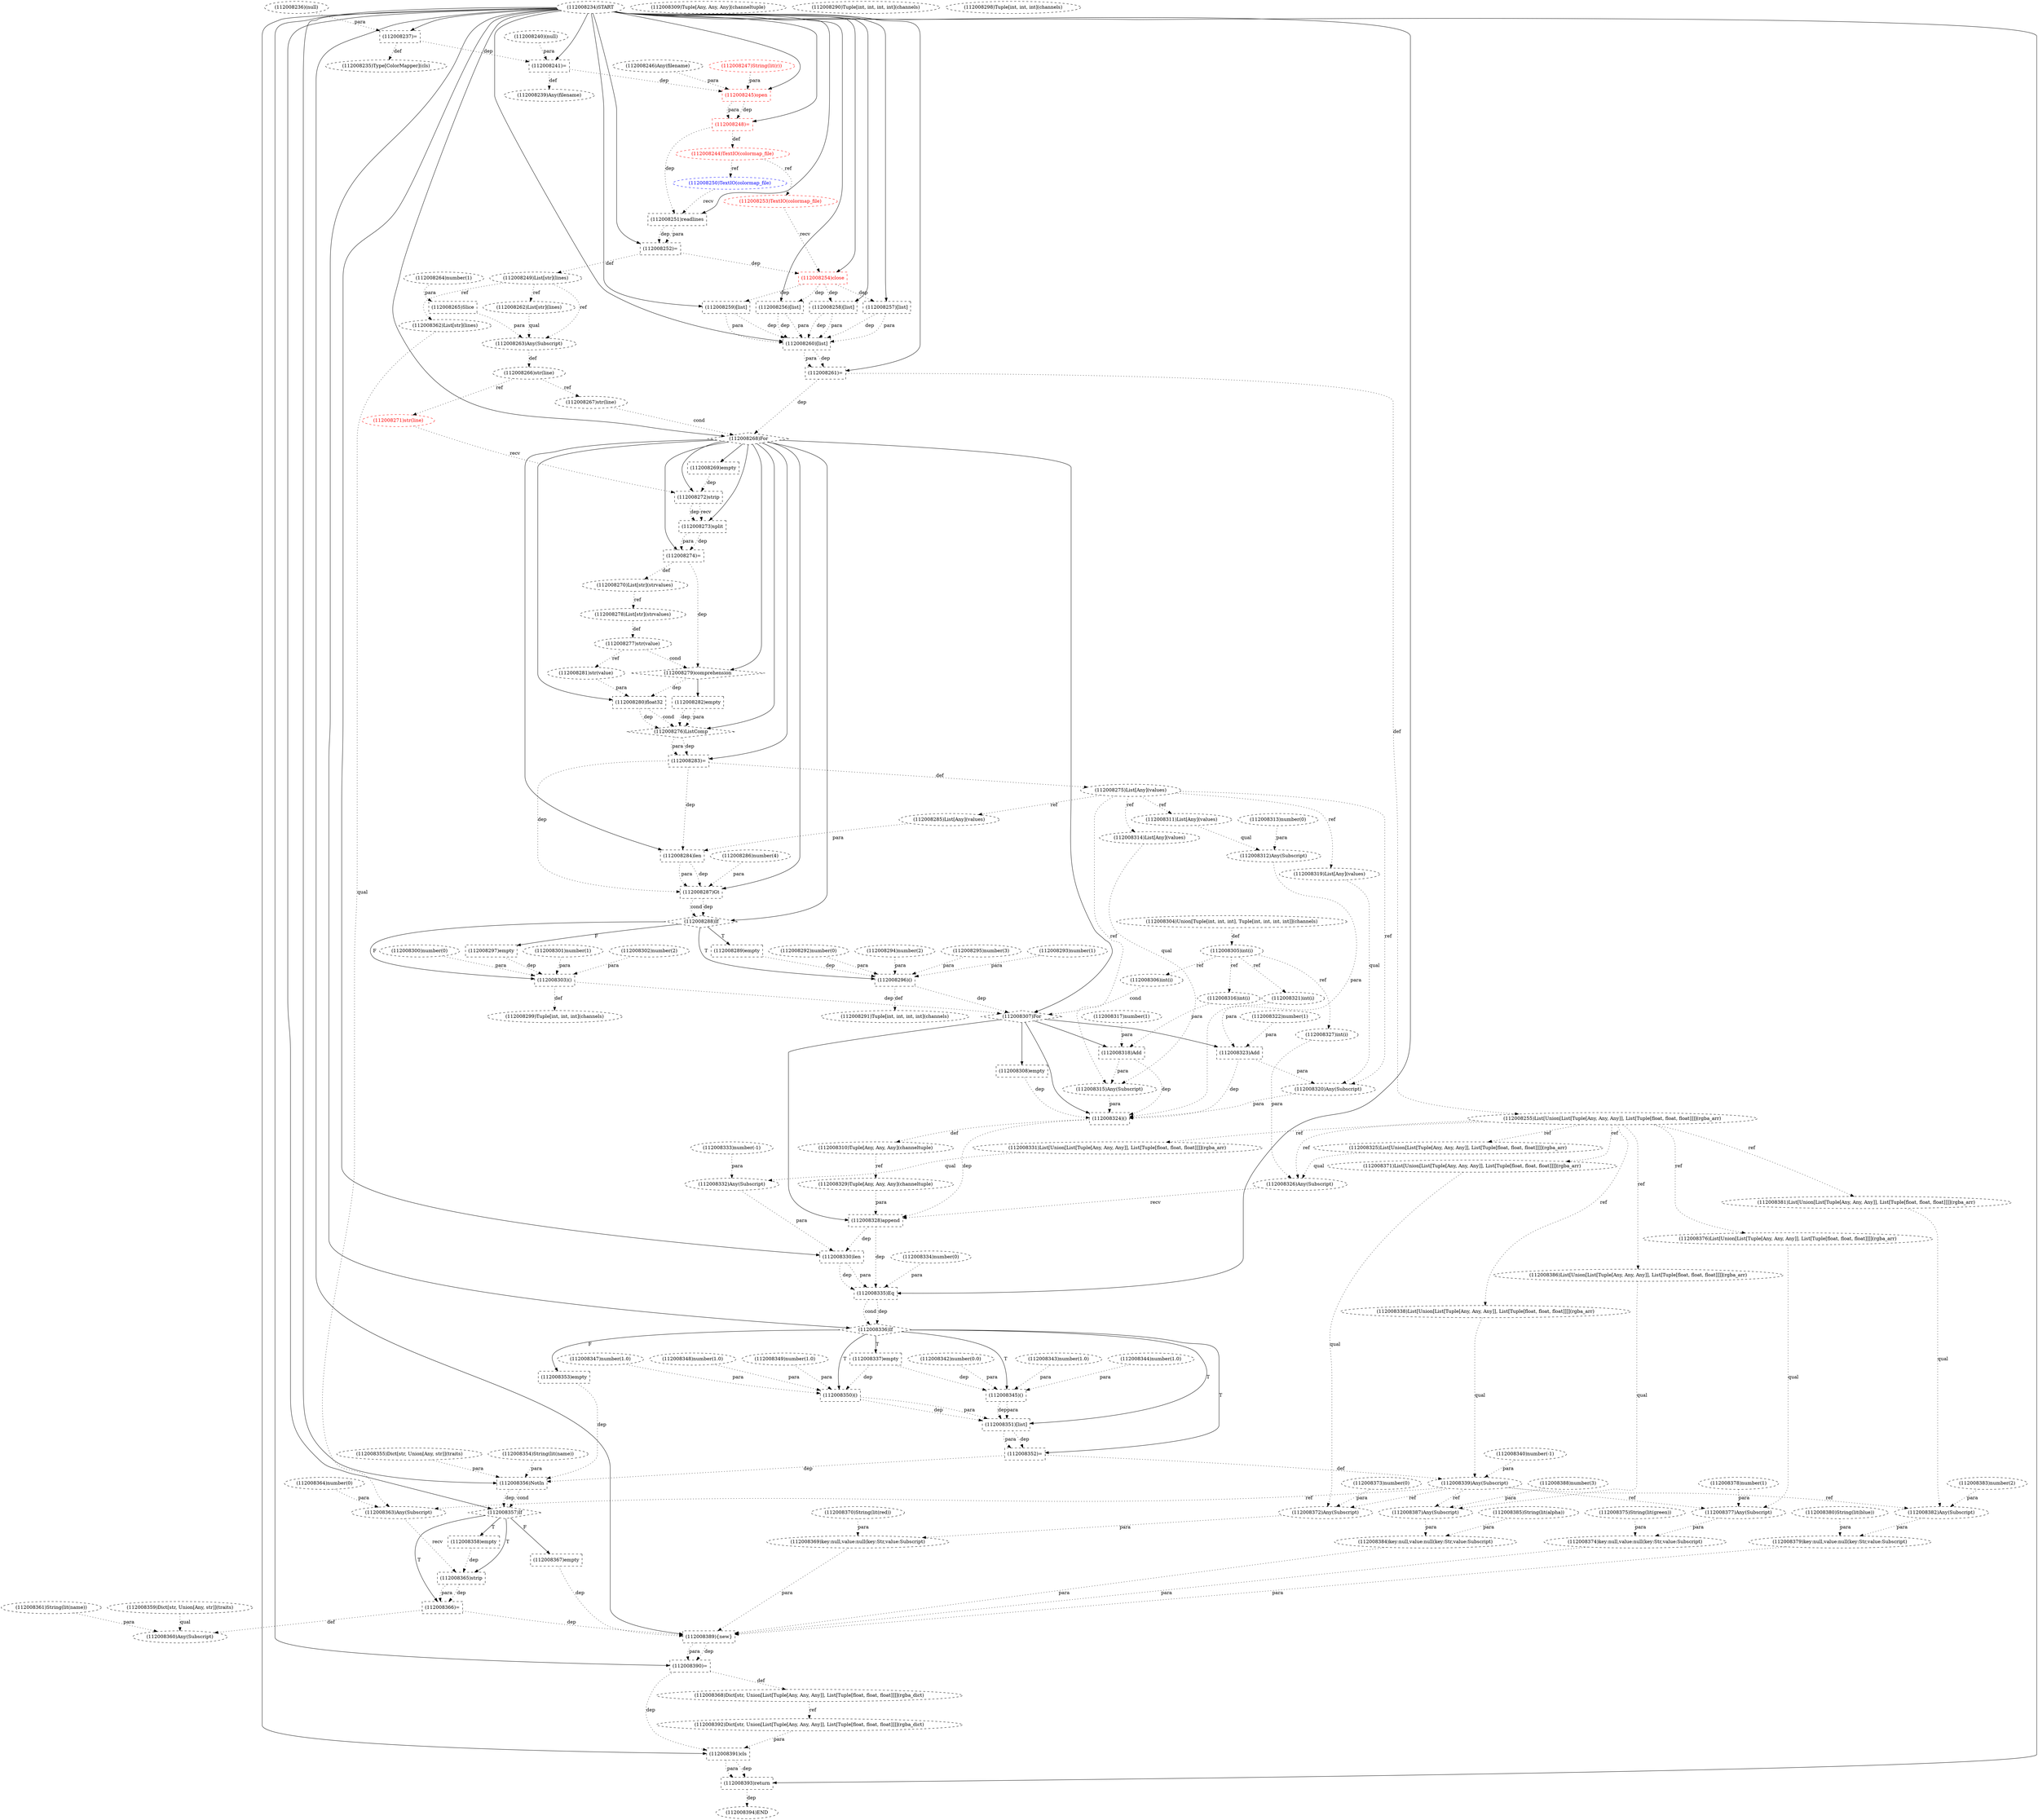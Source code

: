 digraph G {
1 [label="(112008320)Any(Subscript)" shape=ellipse style=dashed]
2 [label="(112008372)Any(Subscript)" shape=ellipse style=dashed]
3 [label="(112008258)[list]" shape=box style=dashed]
4 [label="(112008328)append" shape=box style=dashed]
5 [label="(112008262)List[str](lines)" shape=ellipse style=dashed]
6 [label="(112008263)Any(Subscript)" shape=ellipse style=dashed]
7 [label="(112008240)(null)" shape=ellipse style=dashed]
8 [label="(112008325)List[Union[List[Tuple[Any, Any, Any]], List[Tuple[float, float, float]]]](rgba_arr)" shape=ellipse style=dashed]
9 [label="(112008365)strip" shape=box style=dashed]
10 [label="(112008353)empty" shape=box style=dashed]
11 [label="(112008364)number(0)" shape=ellipse style=dashed]
12 [label="(112008323)Add" shape=box style=dashed]
13 [label="(112008376)List[Union[List[Tuple[Any, Any, Any]], List[Tuple[float, float, float]]]](rgba_arr)" shape=ellipse style=dashed]
14 [label="(112008283)=" shape=box style=dashed]
15 [label="(112008295)number(3)" shape=ellipse style=dashed]
16 [label="(112008349)number(1.0)" shape=ellipse style=dashed]
17 [label="(112008326)Any(Subscript)" shape=ellipse style=dashed]
18 [label="(112008281)str(value)" shape=ellipse style=dashed]
19 [label="(112008378)number(1)" shape=ellipse style=dashed]
20 [label="(112008392)Dict[str, Union[List[Tuple[Any, Any, Any]], List[Tuple[float, float, float]]]](rgba_dict)" shape=ellipse style=dashed]
21 [label="(112008245)open" shape=box style=dashed color=red fontcolor=red]
22 [label="(112008391)cls" shape=box style=dashed]
23 [label="(112008337)empty" shape=box style=dashed]
24 [label="(112008310)Tuple[Any, Any, Any](channeltuple)" shape=ellipse style=dashed]
25 [label="(112008250)TextIO(colormap_file)" shape=ellipse style=dashed color=blue fontcolor=blue]
26 [label="(112008288)If" shape=diamond style=dashed]
27 [label="(112008255)List[Union[List[Tuple[Any, Any, Any]], List[Tuple[float, float, float]]]](rgba_arr)" shape=ellipse style=dashed]
28 [label="(112008286)number(4)" shape=ellipse style=dashed]
29 [label="(112008293)number(1)" shape=ellipse style=dashed]
30 [label="(112008311)List[Any](values)" shape=ellipse style=dashed]
31 [label="(112008261)=" shape=box style=dashed]
32 [label="(112008268)For" shape=diamond style=dashed]
33 [label="(112008292)number(0)" shape=ellipse style=dashed]
34 [label="(112008300)number(0)" shape=ellipse style=dashed]
35 [label="(112008244)TextIO(colormap_file)" shape=ellipse style=dashed color=red fontcolor=red]
36 [label="(112008317)number(1)" shape=ellipse style=dashed]
37 [label="(112008297)empty" shape=box style=dashed]
38 [label="(112008369)key:null,value:null(key:Str,value:Subscript)" shape=ellipse style=dashed]
39 [label="(112008382)Any(Subscript)" shape=ellipse style=dashed]
40 [label="(112008287)Gt" shape=box style=dashed]
41 [label="(112008334)number(0)" shape=ellipse style=dashed]
42 [label="(112008359)Dict[str, Union[Any, str]](traits)" shape=ellipse style=dashed]
43 [label="(112008313)number(0)" shape=ellipse style=dashed]
44 [label="(112008306)int(i)" shape=ellipse style=dashed]
45 [label="(112008358)empty" shape=box style=dashed]
46 [label="(112008251)readlines" shape=box style=dashed]
47 [label="(112008270)List[str](strvalues)" shape=ellipse style=dashed]
48 [label="(112008248)=" shape=box style=dashed color=red fontcolor=red]
49 [label="(112008237)=" shape=box style=dashed]
50 [label="(112008309)Tuple[Any, Any, Any](channeltuple)" shape=ellipse style=dashed]
51 [label="(112008267)str(line)" shape=ellipse style=dashed]
52 [label="(112008348)number(1.0)" shape=ellipse style=dashed]
53 [label="(112008355)Dict[str, Union[Any, str]](traits)" shape=ellipse style=dashed]
54 [label="(112008264)number(1)" shape=ellipse style=dashed]
55 [label="(112008272)strip" shape=box style=dashed]
56 [label="(112008342)number(0.0)" shape=ellipse style=dashed]
57 [label="(112008357)If" shape=diamond style=dashed]
58 [label="(112008284)len" shape=box style=dashed]
59 [label="(112008316)int(i)" shape=ellipse style=dashed]
60 [label="(112008345)()" shape=box style=dashed]
61 [label="(112008269)empty" shape=box style=dashed]
62 [label="(112008329)Tuple[Any, Any, Any](channeltuple)" shape=ellipse style=dashed]
63 [label="(112008330)len" shape=box style=dashed]
64 [label="(112008394)END" style=dashed]
65 [label="(112008301)number(1)" shape=ellipse style=dashed]
66 [label="(112008302)number(2)" shape=ellipse style=dashed]
67 [label="(112008246)Any(filename)" shape=ellipse style=dashed]
68 [label="(112008274)=" shape=box style=dashed]
69 [label="(112008343)number(1.0)" shape=ellipse style=dashed]
70 [label="(112008285)List[Any](values)" shape=ellipse style=dashed]
71 [label="(112008336)If" shape=diamond style=dashed]
72 [label="(112008371)List[Union[List[Tuple[Any, Any, Any]], List[Tuple[float, float, float]]]](rgba_arr)" shape=ellipse style=dashed]
73 [label="(112008290)Tuple[int, int, int, int](channels)" shape=ellipse style=dashed]
74 [label="(112008280)float32" shape=box style=dashed]
75 [label="(112008319)List[Any](values)" shape=ellipse style=dashed]
76 [label="(112008386)List[Union[List[Tuple[Any, Any, Any]], List[Tuple[float, float, float]]]](rgba_arr)" shape=ellipse style=dashed]
77 [label="(112008235)Type[ColorMapper](cls)" shape=ellipse style=dashed]
78 [label="(112008299)Tuple[int, int, int](channels)" shape=ellipse style=dashed]
79 [label="(112008318)Add" shape=box style=dashed]
80 [label="(112008321)int(i)" shape=ellipse style=dashed]
81 [label="(112008360)Any(Subscript)" shape=ellipse style=dashed]
82 [label="(112008322)number(1)" shape=ellipse style=dashed]
83 [label="(112008296)()" shape=box style=dashed]
84 [label="(112008354)String(lit(name))" shape=ellipse style=dashed]
85 [label="(112008368)Dict[str, Union[List[Tuple[Any, Any, Any]], List[Tuple[float, float, float]]]](rgba_dict)" shape=ellipse style=dashed]
86 [label="(112008344)number(1.0)" shape=ellipse style=dashed]
87 [label="(112008265)Slice" shape=box style=dashed]
88 [label="(112008385)String(lit(alpha))" shape=ellipse style=dashed]
89 [label="(112008377)Any(Subscript)" shape=ellipse style=dashed]
90 [label="(112008257)[list]" shape=box style=dashed]
91 [label="(112008304)Union[Tuple[int, int, int], Tuple[int, int, int, int]](channels)" shape=ellipse style=dashed]
92 [label="(112008347)number(1.0)" shape=ellipse style=dashed]
93 [label="(112008389){new}" shape=box style=dashed]
94 [label="(112008279)comprehension" shape=diamond style=dashed]
95 [label="(112008350)()" shape=box style=dashed]
96 [label="(112008381)List[Union[List[Tuple[Any, Any, Any]], List[Tuple[float, float, float]]]](rgba_arr)" shape=ellipse style=dashed]
97 [label="(112008367)empty" shape=box style=dashed]
98 [label="(112008260)[list]" shape=box style=dashed]
99 [label="(112008305)int(i)" shape=ellipse style=dashed]
100 [label="(112008266)str(line)" shape=ellipse style=dashed]
101 [label="(112008271)str(line)" shape=ellipse style=dashed color=red fontcolor=red]
102 [label="(112008307)For" shape=diamond style=dashed]
103 [label="(112008277)str(value)" shape=ellipse style=dashed]
104 [label="(112008370)String(lit(red))" shape=ellipse style=dashed]
105 [label="(112008384)key:null,value:null(key:Str,value:Subscript)" shape=ellipse style=dashed]
106 [label="(112008390)=" shape=box style=dashed]
107 [label="(112008380)String(lit(blue))" shape=ellipse style=dashed]
108 [label="(112008249)List[str](lines)" shape=ellipse style=dashed]
109 [label="(112008252)=" shape=box style=dashed]
110 [label="(112008253)TextIO(colormap_file)" shape=ellipse style=dashed color=red fontcolor=red]
111 [label="(112008335)Eq" shape=box style=dashed]
112 [label="(112008294)number(2)" shape=ellipse style=dashed]
113 [label="(112008332)Any(Subscript)" shape=ellipse style=dashed]
114 [label="(112008361)String(lit(name))" shape=ellipse style=dashed]
115 [label="(112008383)number(2)" shape=ellipse style=dashed]
116 [label="(112008340)number(-1)" shape=ellipse style=dashed]
117 [label="(112008366)=" shape=box style=dashed]
118 [label="(112008236)(null)" shape=ellipse style=dashed]
119 [label="(112008393)return" shape=box style=dashed]
120 [label="(112008282)empty" shape=box style=dashed]
121 [label="(112008333)number(-1)" shape=ellipse style=dashed]
122 [label="(112008247)String(lit(r))" shape=ellipse style=dashed color=red fontcolor=red]
123 [label="(112008273)split" shape=box style=dashed]
124 [label="(112008291)Tuple[int, int, int, int](channels)" shape=ellipse style=dashed]
125 [label="(112008339)Any(Subscript)" shape=ellipse style=dashed]
126 [label="(112008315)Any(Subscript)" shape=ellipse style=dashed]
127 [label="(112008254)close" shape=box style=dashed color=red fontcolor=red]
128 [label="(112008352)=" shape=box style=dashed]
129 [label="(112008256)[list]" shape=box style=dashed]
130 [label="(112008362)List[str](lines)" shape=ellipse style=dashed]
131 [label="(112008298)Tuple[int, int, int](channels)" shape=ellipse style=dashed]
132 [label="(112008324)()" shape=box style=dashed]
133 [label="(112008374)key:null,value:null(key:Str,value:Subscript)" shape=ellipse style=dashed]
134 [label="(112008356)NotIn" shape=box style=dashed]
135 [label="(112008375)String(lit(green))" shape=ellipse style=dashed]
136 [label="(112008327)int(i)" shape=ellipse style=dashed]
137 [label="(112008308)empty" shape=box style=dashed]
138 [label="(112008234)START" style=dashed]
139 [label="(112008289)empty" shape=box style=dashed]
140 [label="(112008363)Any(Subscript)" shape=ellipse style=dashed]
141 [label="(112008351)[list]" shape=box style=dashed]
142 [label="(112008338)List[Union[List[Tuple[Any, Any, Any]], List[Tuple[float, float, float]]]](rgba_arr)" shape=ellipse style=dashed]
143 [label="(112008278)List[str](strvalues)" shape=ellipse style=dashed]
144 [label="(112008241)=" shape=box style=dashed]
145 [label="(112008276)ListComp" shape=diamond style=dashed]
146 [label="(112008331)List[Union[List[Tuple[Any, Any, Any]], List[Tuple[float, float, float]]]](rgba_arr)" shape=ellipse style=dashed]
147 [label="(112008312)Any(Subscript)" shape=ellipse style=dashed]
148 [label="(112008379)key:null,value:null(key:Str,value:Subscript)" shape=ellipse style=dashed]
149 [label="(112008387)Any(Subscript)" shape=ellipse style=dashed]
150 [label="(112008314)List[Any](values)" shape=ellipse style=dashed]
151 [label="(112008388)number(3)" shape=ellipse style=dashed]
152 [label="(112008259)[list]" shape=box style=dashed]
153 [label="(112008303)()" shape=box style=dashed]
154 [label="(112008239)Any(filename)" shape=ellipse style=dashed]
155 [label="(112008373)number(0)" shape=ellipse style=dashed]
156 [label="(112008275)List[Any](values)" shape=ellipse style=dashed]
75 -> 1 [label="qual" style=dotted];
12 -> 1 [label="para" style=dotted];
156 -> 1 [label="ref" style=dotted];
72 -> 2 [label="qual" style=dotted];
155 -> 2 [label="para" style=dotted];
125 -> 2 [label="ref" style=dotted];
138 -> 3 [label="" style=solid];
127 -> 3 [label="dep" style=dotted];
102 -> 4 [label="" style=solid];
17 -> 4 [label="recv" style=dotted];
62 -> 4 [label="para" style=dotted];
132 -> 4 [label="dep" style=dotted];
108 -> 5 [label="ref" style=dotted];
5 -> 6 [label="qual" style=dotted];
87 -> 6 [label="para" style=dotted];
108 -> 6 [label="ref" style=dotted];
27 -> 8 [label="ref" style=dotted];
57 -> 9 [label="T"];
140 -> 9 [label="recv" style=dotted];
45 -> 9 [label="dep" style=dotted];
71 -> 10 [label="F"];
102 -> 12 [label="" style=solid];
80 -> 12 [label="para" style=dotted];
82 -> 12 [label="para" style=dotted];
27 -> 13 [label="ref" style=dotted];
32 -> 14 [label="" style=solid];
145 -> 14 [label="dep" style=dotted];
145 -> 14 [label="para" style=dotted];
8 -> 17 [label="qual" style=dotted];
136 -> 17 [label="para" style=dotted];
27 -> 17 [label="ref" style=dotted];
103 -> 18 [label="ref" style=dotted];
85 -> 20 [label="ref" style=dotted];
138 -> 21 [label="" style=solid];
67 -> 21 [label="para" style=dotted];
122 -> 21 [label="para" style=dotted];
144 -> 21 [label="dep" style=dotted];
138 -> 22 [label="" style=solid];
20 -> 22 [label="para" style=dotted];
106 -> 22 [label="dep" style=dotted];
71 -> 23 [label="T"];
132 -> 24 [label="def" style=dotted];
35 -> 25 [label="ref" style=dotted];
32 -> 26 [label="" style=solid];
40 -> 26 [label="dep" style=dotted];
40 -> 26 [label="cond" style=dotted];
31 -> 27 [label="def" style=dotted];
156 -> 30 [label="ref" style=dotted];
138 -> 31 [label="" style=solid];
98 -> 31 [label="dep" style=dotted];
98 -> 31 [label="para" style=dotted];
138 -> 32 [label="" style=solid];
51 -> 32 [label="cond" style=dotted];
31 -> 32 [label="dep" style=dotted];
48 -> 35 [label="def" style=dotted];
26 -> 37 [label="F"];
104 -> 38 [label="para" style=dotted];
2 -> 38 [label="para" style=dotted];
96 -> 39 [label="qual" style=dotted];
115 -> 39 [label="para" style=dotted];
125 -> 39 [label="ref" style=dotted];
32 -> 40 [label="" style=solid];
58 -> 40 [label="dep" style=dotted];
58 -> 40 [label="para" style=dotted];
28 -> 40 [label="para" style=dotted];
14 -> 40 [label="dep" style=dotted];
99 -> 44 [label="ref" style=dotted];
57 -> 45 [label="T"];
138 -> 46 [label="" style=solid];
25 -> 46 [label="recv" style=dotted];
48 -> 46 [label="dep" style=dotted];
68 -> 47 [label="def" style=dotted];
138 -> 48 [label="" style=solid];
21 -> 48 [label="dep" style=dotted];
21 -> 48 [label="para" style=dotted];
138 -> 49 [label="" style=solid];
118 -> 49 [label="para" style=dotted];
100 -> 51 [label="ref" style=dotted];
32 -> 55 [label="" style=solid];
101 -> 55 [label="recv" style=dotted];
61 -> 55 [label="dep" style=dotted];
138 -> 57 [label="" style=solid];
134 -> 57 [label="dep" style=dotted];
134 -> 57 [label="cond" style=dotted];
32 -> 58 [label="" style=solid];
70 -> 58 [label="para" style=dotted];
14 -> 58 [label="dep" style=dotted];
99 -> 59 [label="ref" style=dotted];
71 -> 60 [label="T"];
56 -> 60 [label="para" style=dotted];
69 -> 60 [label="para" style=dotted];
86 -> 60 [label="para" style=dotted];
23 -> 60 [label="dep" style=dotted];
32 -> 61 [label="" style=solid];
24 -> 62 [label="ref" style=dotted];
138 -> 63 [label="" style=solid];
113 -> 63 [label="para" style=dotted];
4 -> 63 [label="dep" style=dotted];
119 -> 64 [label="dep" style=dotted];
32 -> 68 [label="" style=solid];
123 -> 68 [label="dep" style=dotted];
123 -> 68 [label="para" style=dotted];
156 -> 70 [label="ref" style=dotted];
138 -> 71 [label="" style=solid];
111 -> 71 [label="dep" style=dotted];
111 -> 71 [label="cond" style=dotted];
27 -> 72 [label="ref" style=dotted];
32 -> 74 [label="" style=solid];
18 -> 74 [label="para" style=dotted];
94 -> 74 [label="dep" style=dotted];
156 -> 75 [label="ref" style=dotted];
27 -> 76 [label="ref" style=dotted];
49 -> 77 [label="def" style=dotted];
153 -> 78 [label="def" style=dotted];
102 -> 79 [label="" style=solid];
59 -> 79 [label="para" style=dotted];
36 -> 79 [label="para" style=dotted];
99 -> 80 [label="ref" style=dotted];
42 -> 81 [label="qual" style=dotted];
114 -> 81 [label="para" style=dotted];
117 -> 81 [label="def" style=dotted];
26 -> 83 [label="T"];
33 -> 83 [label="para" style=dotted];
29 -> 83 [label="para" style=dotted];
112 -> 83 [label="para" style=dotted];
15 -> 83 [label="para" style=dotted];
139 -> 83 [label="dep" style=dotted];
106 -> 85 [label="def" style=dotted];
54 -> 87 [label="para" style=dotted];
13 -> 89 [label="qual" style=dotted];
19 -> 89 [label="para" style=dotted];
125 -> 89 [label="ref" style=dotted];
138 -> 90 [label="" style=solid];
127 -> 90 [label="dep" style=dotted];
138 -> 93 [label="" style=solid];
38 -> 93 [label="para" style=dotted];
133 -> 93 [label="para" style=dotted];
148 -> 93 [label="para" style=dotted];
105 -> 93 [label="para" style=dotted];
117 -> 93 [label="dep" style=dotted];
97 -> 93 [label="dep" style=dotted];
32 -> 94 [label="" style=solid];
103 -> 94 [label="cond" style=dotted];
68 -> 94 [label="dep" style=dotted];
71 -> 95 [label="T"];
92 -> 95 [label="para" style=dotted];
52 -> 95 [label="para" style=dotted];
16 -> 95 [label="para" style=dotted];
23 -> 95 [label="dep" style=dotted];
27 -> 96 [label="ref" style=dotted];
57 -> 97 [label="F"];
138 -> 98 [label="" style=solid];
129 -> 98 [label="dep" style=dotted];
129 -> 98 [label="para" style=dotted];
90 -> 98 [label="dep" style=dotted];
90 -> 98 [label="para" style=dotted];
3 -> 98 [label="dep" style=dotted];
3 -> 98 [label="para" style=dotted];
152 -> 98 [label="dep" style=dotted];
152 -> 98 [label="para" style=dotted];
91 -> 99 [label="def" style=dotted];
6 -> 100 [label="def" style=dotted];
100 -> 101 [label="ref" style=dotted];
32 -> 102 [label="" style=solid];
44 -> 102 [label="cond" style=dotted];
83 -> 102 [label="dep" style=dotted];
153 -> 102 [label="dep" style=dotted];
143 -> 103 [label="def" style=dotted];
88 -> 105 [label="para" style=dotted];
149 -> 105 [label="para" style=dotted];
138 -> 106 [label="" style=solid];
93 -> 106 [label="dep" style=dotted];
93 -> 106 [label="para" style=dotted];
109 -> 108 [label="def" style=dotted];
138 -> 109 [label="" style=solid];
46 -> 109 [label="dep" style=dotted];
46 -> 109 [label="para" style=dotted];
35 -> 110 [label="ref" style=dotted];
138 -> 111 [label="" style=solid];
63 -> 111 [label="dep" style=dotted];
63 -> 111 [label="para" style=dotted];
41 -> 111 [label="para" style=dotted];
4 -> 111 [label="dep" style=dotted];
146 -> 113 [label="qual" style=dotted];
121 -> 113 [label="para" style=dotted];
57 -> 117 [label="T"];
9 -> 117 [label="dep" style=dotted];
9 -> 117 [label="para" style=dotted];
138 -> 119 [label="" style=solid];
22 -> 119 [label="dep" style=dotted];
22 -> 119 [label="para" style=dotted];
94 -> 120 [label="" style=solid];
32 -> 123 [label="" style=solid];
55 -> 123 [label="dep" style=dotted];
55 -> 123 [label="recv" style=dotted];
83 -> 124 [label="def" style=dotted];
142 -> 125 [label="qual" style=dotted];
116 -> 125 [label="para" style=dotted];
128 -> 125 [label="def" style=dotted];
150 -> 126 [label="qual" style=dotted];
79 -> 126 [label="para" style=dotted];
156 -> 126 [label="ref" style=dotted];
138 -> 127 [label="" style=solid];
110 -> 127 [label="recv" style=dotted];
109 -> 127 [label="dep" style=dotted];
71 -> 128 [label="T"];
141 -> 128 [label="dep" style=dotted];
141 -> 128 [label="para" style=dotted];
138 -> 129 [label="" style=solid];
127 -> 129 [label="dep" style=dotted];
108 -> 130 [label="ref" style=dotted];
102 -> 132 [label="" style=solid];
147 -> 132 [label="para" style=dotted];
79 -> 132 [label="dep" style=dotted];
126 -> 132 [label="para" style=dotted];
12 -> 132 [label="dep" style=dotted];
1 -> 132 [label="para" style=dotted];
137 -> 132 [label="dep" style=dotted];
135 -> 133 [label="para" style=dotted];
89 -> 133 [label="para" style=dotted];
138 -> 134 [label="" style=solid];
84 -> 134 [label="para" style=dotted];
53 -> 134 [label="para" style=dotted];
128 -> 134 [label="dep" style=dotted];
10 -> 134 [label="dep" style=dotted];
99 -> 136 [label="ref" style=dotted];
102 -> 137 [label="" style=solid];
26 -> 139 [label="T"];
130 -> 140 [label="qual" style=dotted];
11 -> 140 [label="para" style=dotted];
125 -> 140 [label="ref" style=dotted];
71 -> 141 [label="T"];
60 -> 141 [label="dep" style=dotted];
60 -> 141 [label="para" style=dotted];
95 -> 141 [label="dep" style=dotted];
95 -> 141 [label="para" style=dotted];
27 -> 142 [label="ref" style=dotted];
47 -> 143 [label="ref" style=dotted];
138 -> 144 [label="" style=solid];
7 -> 144 [label="para" style=dotted];
49 -> 144 [label="dep" style=dotted];
32 -> 145 [label="" style=solid];
74 -> 145 [label="dep" style=dotted];
74 -> 145 [label="cond" style=dotted];
120 -> 145 [label="dep" style=dotted];
120 -> 145 [label="para" style=dotted];
27 -> 146 [label="ref" style=dotted];
30 -> 147 [label="qual" style=dotted];
43 -> 147 [label="para" style=dotted];
107 -> 148 [label="para" style=dotted];
39 -> 148 [label="para" style=dotted];
76 -> 149 [label="qual" style=dotted];
151 -> 149 [label="para" style=dotted];
125 -> 149 [label="ref" style=dotted];
156 -> 150 [label="ref" style=dotted];
138 -> 152 [label="" style=solid];
127 -> 152 [label="dep" style=dotted];
26 -> 153 [label="F"];
34 -> 153 [label="para" style=dotted];
65 -> 153 [label="para" style=dotted];
66 -> 153 [label="para" style=dotted];
37 -> 153 [label="dep" style=dotted];
144 -> 154 [label="def" style=dotted];
14 -> 156 [label="def" style=dotted];
}